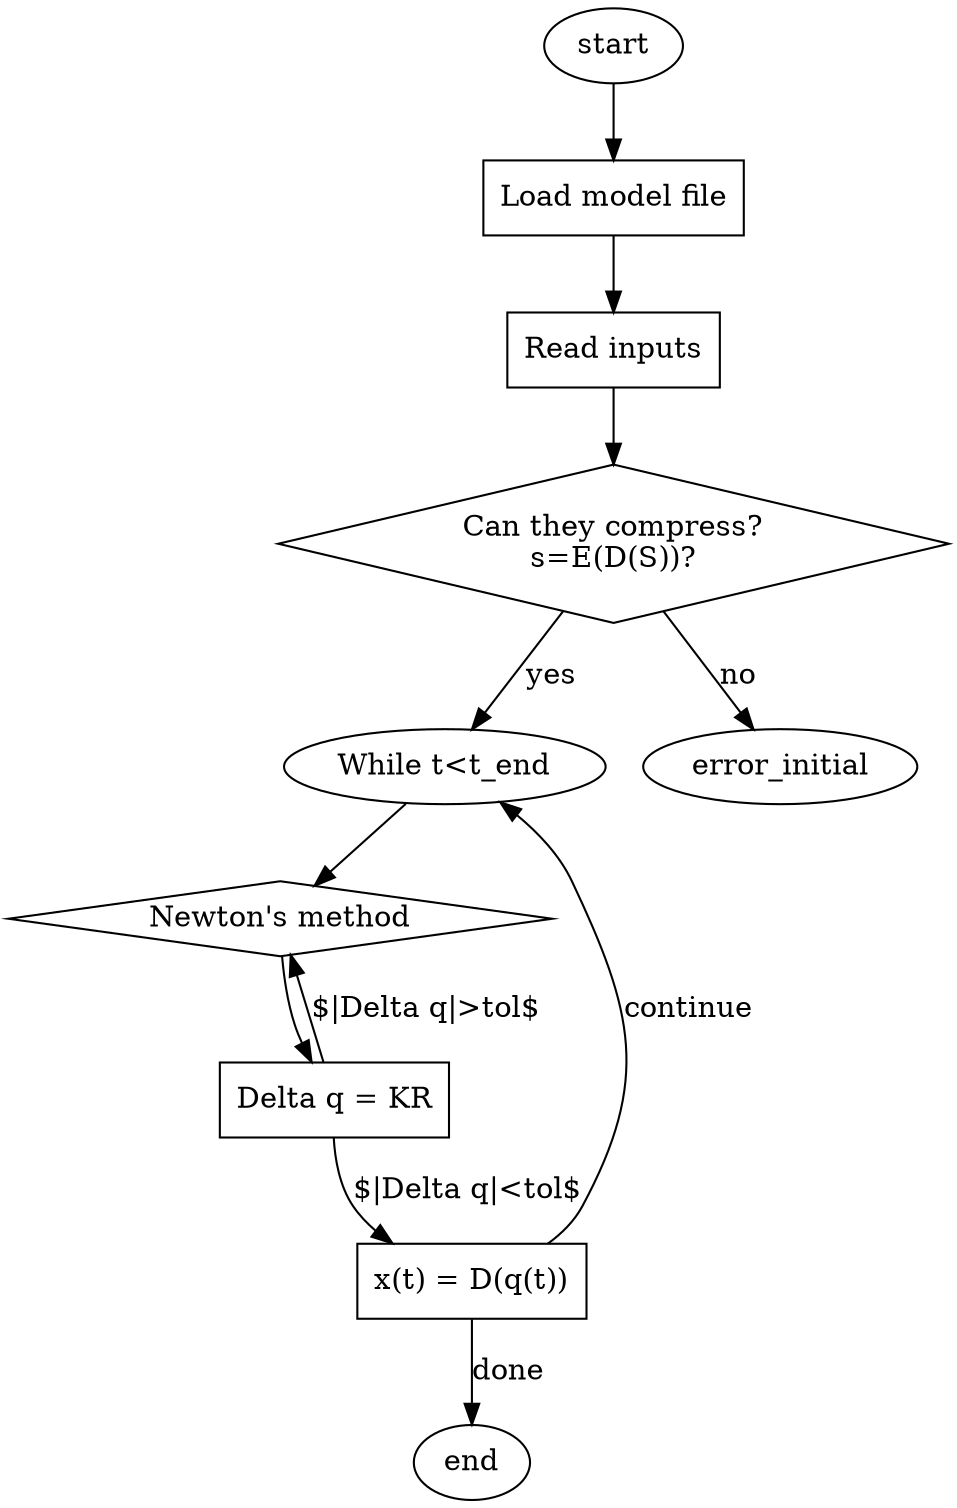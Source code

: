 digraph {
    start[shape="oval"];

    load_graph[shape="box",label="Load model file"];
    read_initial[shape="box",label="Read inputs"];
    if_initial[shape="diamond",label="Can they compress?\ns=E(D(S))?"];
    
    t_start[shape="oval",label="While t<t_end"];
    newton_start[shape="diamond",label="Newton's method"];
    solve_K[shape="box", label="\Delta q = K\R"];
    //newton_end[sha "|\Delta q|<tol"]
    decompress[shape="box",label="x(t) = D(q(t))"];
    end[shape="oval"];
    
    start -> load_graph -> read_initial -> if_initial;
    
    if_initial -> error_initial [label="no"];
    if_initial -> t_start [label="yes"];
    
    t_start -> newton_start -> solve_K ;
    solve_K -> newton_start[label = "$|\Delta q|>tol$"];
    solve_K -> decompress [label = "$|\Delta q|<tol$"];
    decompress-> end [label="done"];
    decompress-> t_start [label="continue"];
}